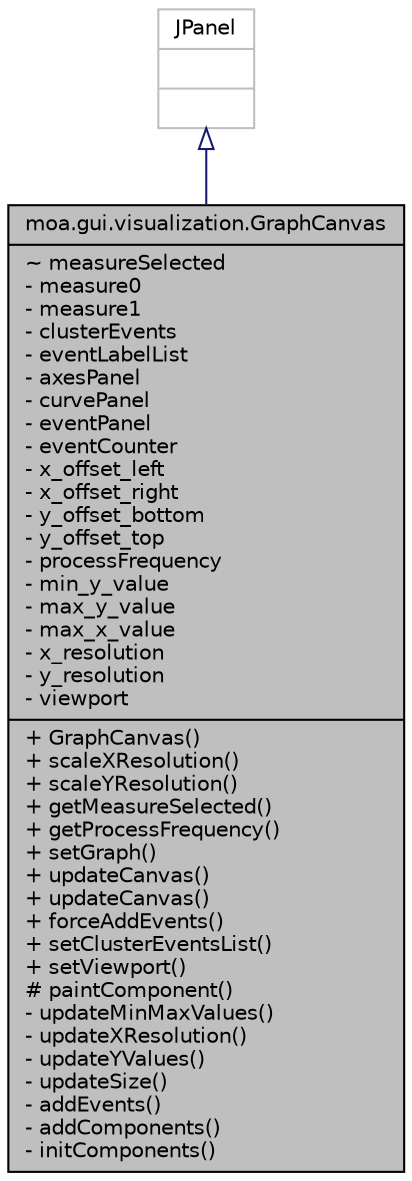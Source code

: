 digraph G
{
  edge [fontname="Helvetica",fontsize="10",labelfontname="Helvetica",labelfontsize="10"];
  node [fontname="Helvetica",fontsize="10",shape=record];
  Node1 [label="{moa.gui.visualization.GraphCanvas\n|~ measureSelected\l- measure0\l- measure1\l- clusterEvents\l- eventLabelList\l- axesPanel\l- curvePanel\l- eventPanel\l- eventCounter\l- x_offset_left\l- x_offset_right\l- y_offset_bottom\l- y_offset_top\l- processFrequency\l- min_y_value\l- max_y_value\l- max_x_value\l- x_resolution\l- y_resolution\l- viewport\l|+ GraphCanvas()\l+ scaleXResolution()\l+ scaleYResolution()\l+ getMeasureSelected()\l+ getProcessFrequency()\l+ setGraph()\l+ updateCanvas()\l+ updateCanvas()\l+ forceAddEvents()\l+ setClusterEventsList()\l+ setViewport()\l# paintComponent()\l- updateMinMaxValues()\l- updateXResolution()\l- updateYValues()\l- updateSize()\l- addEvents()\l- addComponents()\l- initComponents()\l}",height=0.2,width=0.4,color="black", fillcolor="grey75", style="filled" fontcolor="black"];
  Node2 -> Node1 [dir=back,color="midnightblue",fontsize="10",style="solid",arrowtail="empty",fontname="Helvetica"];
  Node2 [label="{JPanel\n||}",height=0.2,width=0.4,color="grey75", fillcolor="white", style="filled"];
}
